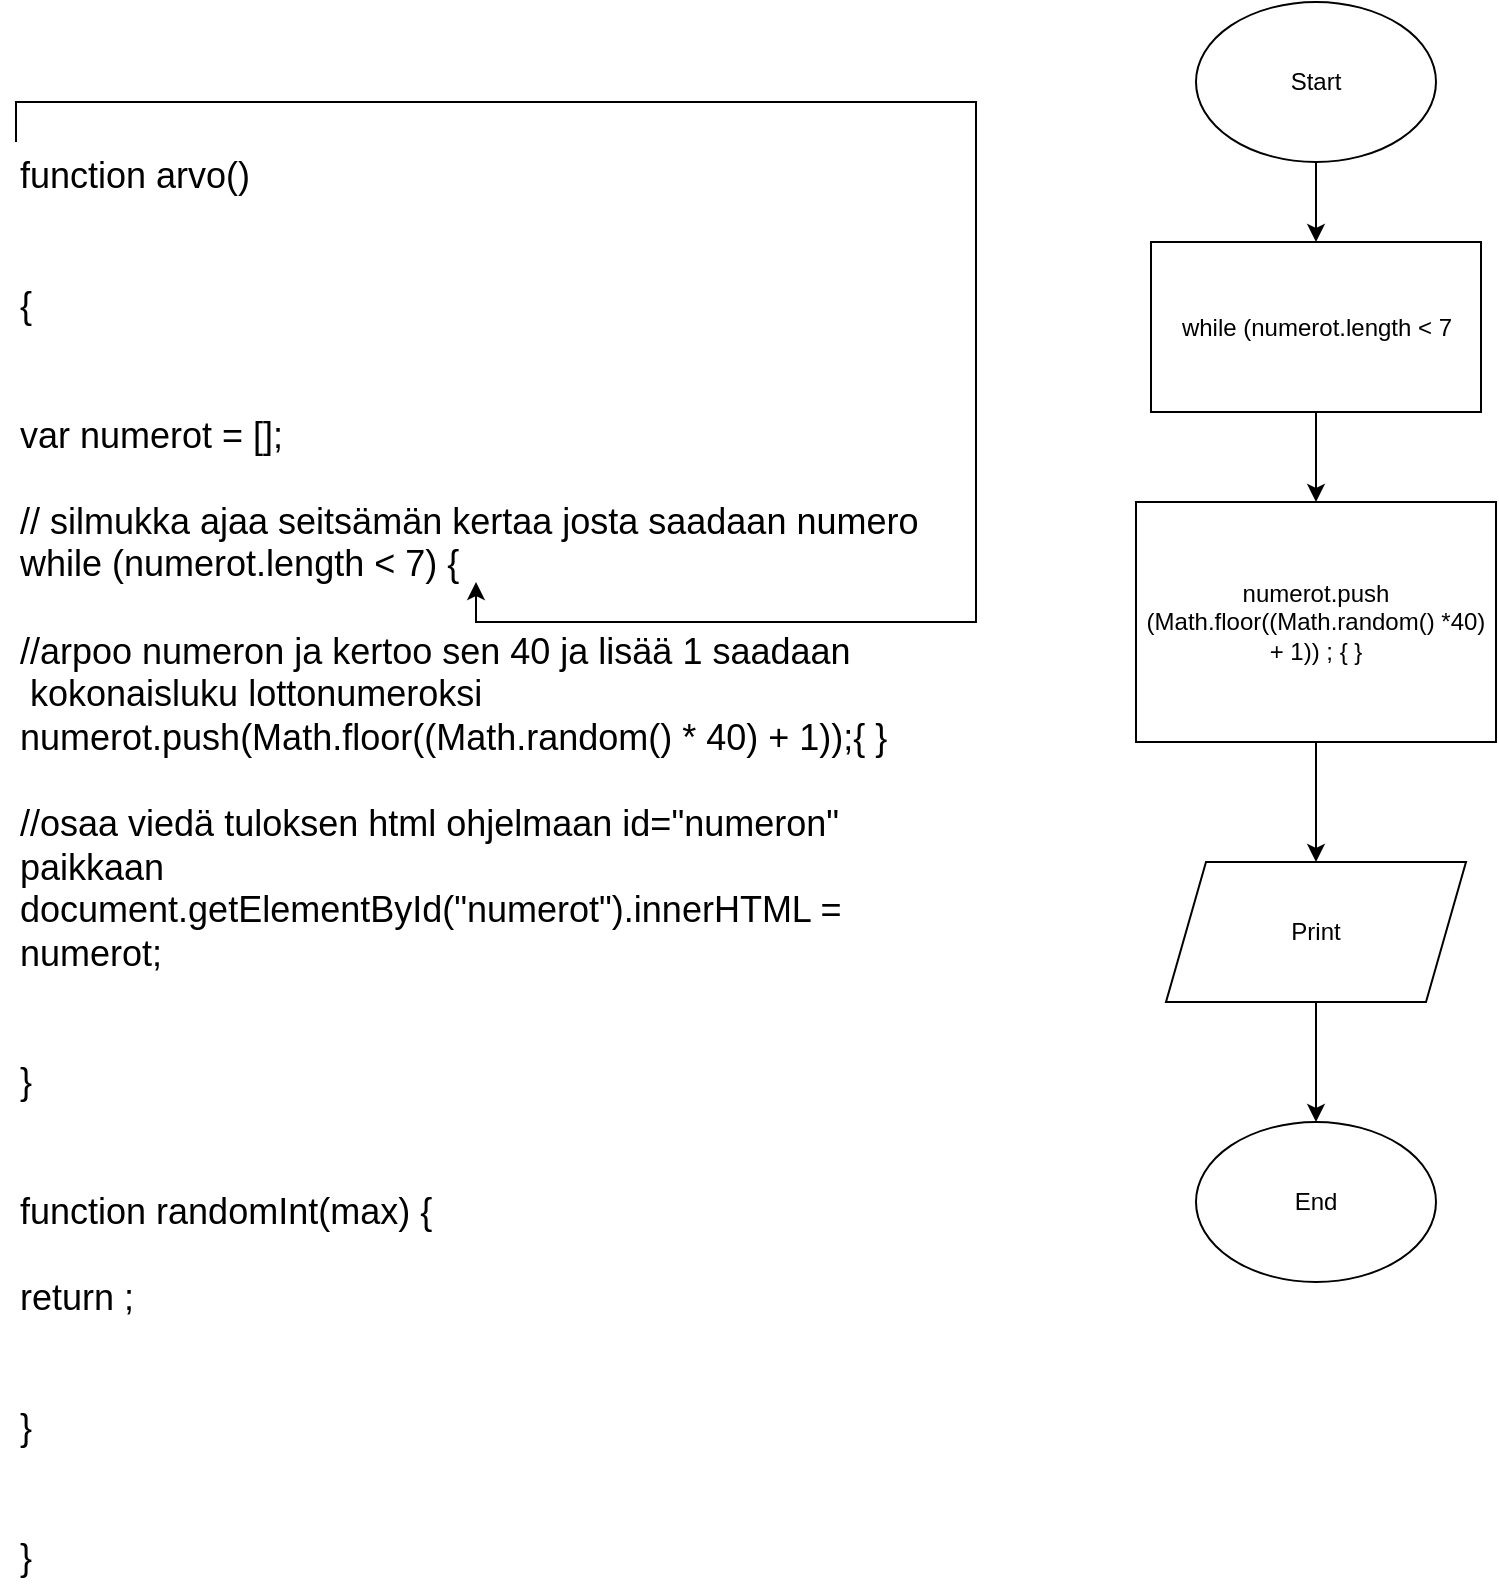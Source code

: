 <mxfile version="14.6.13" type="device"><diagram id="DszKXwMBXTyogzGa0joP" name="Sivu-1"><mxGraphModel dx="1024" dy="592" grid="1" gridSize="10" guides="1" tooltips="1" connect="1" arrows="1" fold="1" page="1" pageScale="1" pageWidth="827" pageHeight="1169" math="0" shadow="0"><root><mxCell id="0"/><mxCell id="1" parent="0"/><mxCell id="5UgFvrPu1AlY0R3yhYcX-1" value="&lt;font style=&quot;font-size: 18px&quot;&gt;function arvo()&lt;br&gt;&lt;br&gt;&lt;br&gt;{&lt;br&gt;&lt;br&gt;&lt;br&gt;  var numerot = [];&lt;br&gt;&lt;br&gt;//  silmukka ajaa  seitsämän kertaa josta saadaan numero&lt;br&gt;  while (numerot.length &amp;lt; 7) {&lt;br&gt;&lt;br&gt;//arpoo numeron ja kertoo sen 40 ja lisää 1 saadaan&lt;br&gt;&amp;nbsp;kokonaisluku lottonumeroksi&lt;br&gt;numerot.push(Math.floor((Math.random() * 40) + 1));{ }&lt;br&gt;&lt;br&gt;//osaa viedä tuloksen html ohjelmaan id=&quot;numeron&quot; paikkaan&lt;br&gt;document.getElementById(&quot;numerot&quot;).innerHTML = numerot;&lt;br&gt;&lt;br&gt;&lt;br&gt;}&lt;br&gt;&lt;br&gt;&lt;br&gt;function randomInt(max) {&lt;br&gt;&lt;br&gt;  return ;&lt;br&gt;&lt;br&gt;&lt;br&gt;}&lt;br&gt;&lt;br&gt;&lt;br&gt;}&lt;/font&gt;" style="text;whiteSpace=wrap;html=1;" parent="1" vertex="1"><mxGeometry x="30" y="120" width="460" height="220" as="geometry"/></mxCell><mxCell id="tlSBSRLWaXaiSZwctaMf-17" style="edgeStyle=orthogonalEdgeStyle;rounded=0;orthogonalLoop=1;jettySize=auto;html=1;exitX=0.5;exitY=1;exitDx=0;exitDy=0;entryX=0.5;entryY=0;entryDx=0;entryDy=0;" edge="1" parent="1" source="tlSBSRLWaXaiSZwctaMf-1" target="tlSBSRLWaXaiSZwctaMf-3"><mxGeometry relative="1" as="geometry"/></mxCell><mxCell id="tlSBSRLWaXaiSZwctaMf-1" value="Start" style="ellipse;whiteSpace=wrap;html=1;" vertex="1" parent="1"><mxGeometry x="620" y="50" width="120" height="80" as="geometry"/></mxCell><mxCell id="tlSBSRLWaXaiSZwctaMf-2" style="edgeStyle=orthogonalEdgeStyle;rounded=0;orthogonalLoop=1;jettySize=auto;html=1;exitX=0;exitY=0;exitDx=0;exitDy=0;" edge="1" parent="1" source="5UgFvrPu1AlY0R3yhYcX-1" target="5UgFvrPu1AlY0R3yhYcX-1"><mxGeometry relative="1" as="geometry"/></mxCell><mxCell id="tlSBSRLWaXaiSZwctaMf-16" style="edgeStyle=orthogonalEdgeStyle;rounded=0;orthogonalLoop=1;jettySize=auto;html=1;exitX=0.5;exitY=1;exitDx=0;exitDy=0;entryX=0.5;entryY=0;entryDx=0;entryDy=0;" edge="1" parent="1" source="tlSBSRLWaXaiSZwctaMf-3" target="tlSBSRLWaXaiSZwctaMf-4"><mxGeometry relative="1" as="geometry"/></mxCell><mxCell id="tlSBSRLWaXaiSZwctaMf-3" value="while (numerot.length &amp;lt; 7" style="shape=parallelogram;perimeter=parallelogramPerimeter;whiteSpace=wrap;html=1;fixedSize=1;size=0;" vertex="1" parent="1"><mxGeometry x="597.5" y="170" width="165" height="85" as="geometry"/></mxCell><mxCell id="tlSBSRLWaXaiSZwctaMf-11" style="edgeStyle=orthogonalEdgeStyle;rounded=0;orthogonalLoop=1;jettySize=auto;html=1;exitX=0.5;exitY=1;exitDx=0;exitDy=0;entryX=0.5;entryY=0;entryDx=0;entryDy=0;" edge="1" parent="1" source="tlSBSRLWaXaiSZwctaMf-4" target="tlSBSRLWaXaiSZwctaMf-5"><mxGeometry relative="1" as="geometry"/></mxCell><mxCell id="tlSBSRLWaXaiSZwctaMf-4" value="numerot.push&lt;br&gt;(Math.floor((Math.random() *40) + 1)) ; { }" style="rounded=0;whiteSpace=wrap;html=1;" vertex="1" parent="1"><mxGeometry x="590" y="300" width="180" height="120" as="geometry"/></mxCell><mxCell id="tlSBSRLWaXaiSZwctaMf-7" style="edgeStyle=orthogonalEdgeStyle;rounded=0;orthogonalLoop=1;jettySize=auto;html=1;exitX=0.5;exitY=1;exitDx=0;exitDy=0;entryX=0.5;entryY=0;entryDx=0;entryDy=0;" edge="1" parent="1" source="tlSBSRLWaXaiSZwctaMf-5" target="tlSBSRLWaXaiSZwctaMf-6"><mxGeometry relative="1" as="geometry"/></mxCell><mxCell id="tlSBSRLWaXaiSZwctaMf-5" value="Print" style="shape=parallelogram;perimeter=parallelogramPerimeter;whiteSpace=wrap;html=1;fixedSize=1;" vertex="1" parent="1"><mxGeometry x="605" y="480" width="150" height="70" as="geometry"/></mxCell><mxCell id="tlSBSRLWaXaiSZwctaMf-6" value="End" style="ellipse;whiteSpace=wrap;html=1;" vertex="1" parent="1"><mxGeometry x="620" y="610" width="120" height="80" as="geometry"/></mxCell></root></mxGraphModel></diagram></mxfile>